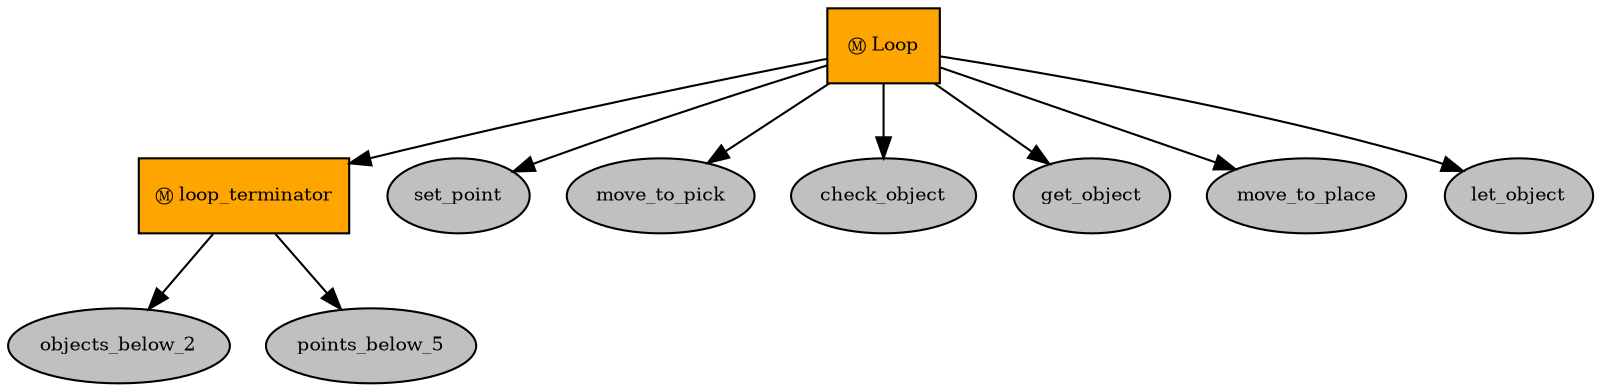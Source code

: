 digraph pastafarianism {
ordering=out;
graph [fontname="times-roman"];
node [fontname="times-roman"];
edge [fontname="times-roman"];
Loop [fillcolor=orange, fontcolor=black, fontsize=9, label="Ⓜ Loop", shape=box, style=filled];
loop_terminator [fillcolor=orange, fontcolor=black, fontsize=9, label="Ⓜ loop_terminator", shape=box, style=filled];
Loop -> loop_terminator;
objects_below_2 [fillcolor=gray, fontcolor=black, fontsize=9, label=objects_below_2, shape=ellipse, style=filled];
loop_terminator -> objects_below_2;
points_below_5 [fillcolor=gray, fontcolor=black, fontsize=9, label=points_below_5, shape=ellipse, style=filled];
loop_terminator -> points_below_5;
set_point [fillcolor=gray, fontcolor=black, fontsize=9, label=set_point, shape=ellipse, style=filled];
Loop -> set_point;
move_to_pick [fillcolor=gray, fontcolor=black, fontsize=9, label=move_to_pick, shape=ellipse, style=filled];
Loop -> move_to_pick;
check_object [fillcolor=gray, fontcolor=black, fontsize=9, label=check_object, shape=ellipse, style=filled];
Loop -> check_object;
get_object [fillcolor=gray, fontcolor=black, fontsize=9, label=get_object, shape=ellipse, style=filled];
Loop -> get_object;
move_to_place [fillcolor=gray, fontcolor=black, fontsize=9, label=move_to_place, shape=ellipse, style=filled];
Loop -> move_to_place;
let_object [fillcolor=gray, fontcolor=black, fontsize=9, label=let_object, shape=ellipse, style=filled];
Loop -> let_object;
}
